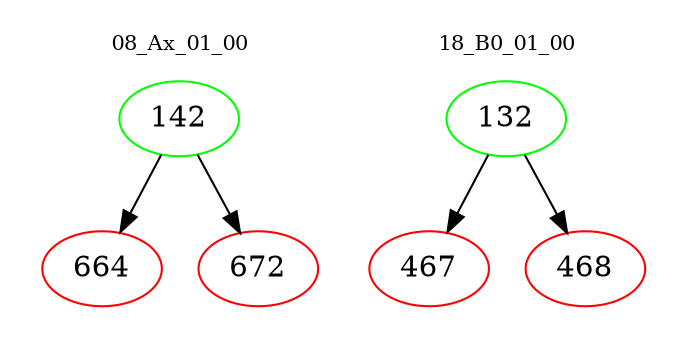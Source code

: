 digraph{
subgraph cluster_0 {
color = white
label = "08_Ax_01_00";
fontsize=10;
T0_142 [label="142", color="green"]
T0_142 -> T0_664 [color="black"]
T0_664 [label="664", color="red"]
T0_142 -> T0_672 [color="black"]
T0_672 [label="672", color="red"]
}
subgraph cluster_1 {
color = white
label = "18_B0_01_00";
fontsize=10;
T1_132 [label="132", color="green"]
T1_132 -> T1_467 [color="black"]
T1_467 [label="467", color="red"]
T1_132 -> T1_468 [color="black"]
T1_468 [label="468", color="red"]
}
}
